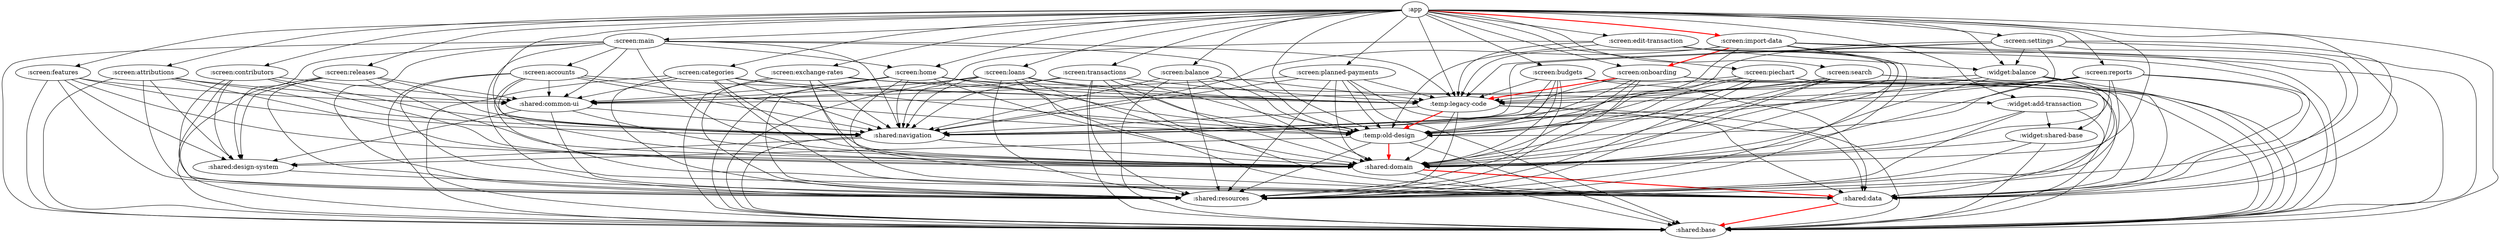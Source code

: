 digraph G {
":app" -> ":shared:base"
":app" -> ":shared:data"
":app" -> ":shared:domain"
":app" -> ":shared:navigation"
":app" -> ":screen:attributions"
":app" -> ":screen:balance"
":app" -> ":screen:budgets"
":app" -> ":screen:categories"
":app" -> ":screen:contributors"
":app" -> ":screen:exchange-rates"
":app" -> ":screen:features"
":app" -> ":screen:home"
":app" -> ":screen:import-data" [color=red style=bold]
":app" -> ":screen:loans"
":app" -> ":screen:main"
":app" -> ":screen:onboarding"
":app" -> ":screen:piechart"
":app" -> ":screen:planned-payments"
":app" -> ":screen:releases"
":app" -> ":screen:reports"
":app" -> ":screen:search"
":app" -> ":screen:settings"
":app" -> ":screen:edit-transaction"
":app" -> ":screen:transactions"
":app" -> ":temp:legacy-code"
":app" -> ":temp:old-design"
":app" -> ":widget:add-transaction"
":app" -> ":widget:balance"
":shared:data" -> ":shared:base" [color=red style=bold]
":shared:domain" -> ":shared:base"
":shared:domain" -> ":shared:data" [color=red style=bold]
":shared:navigation" -> ":shared:base"
":shared:navigation" -> ":shared:domain"
":shared:navigation" -> ":shared:design-system"
":screen:attributions" -> ":shared:base"
":screen:attributions" -> ":shared:domain"
":screen:attributions" -> ":shared:resources"
":screen:attributions" -> ":shared:navigation"
":screen:attributions" -> ":shared:common-ui"
":screen:attributions" -> ":shared:design-system"
":screen:balance" -> ":shared:base"
":screen:balance" -> ":shared:domain"
":screen:balance" -> ":shared:resources"
":screen:balance" -> ":temp:old-design"
":screen:balance" -> ":shared:navigation"
":screen:balance" -> ":temp:legacy-code"
":screen:budgets" -> ":shared:base"
":screen:budgets" -> ":shared:domain"
":screen:budgets" -> ":shared:resources"
":screen:budgets" -> ":temp:old-design"
":screen:budgets" -> ":shared:navigation"
":screen:budgets" -> ":temp:legacy-code"
":screen:budgets" -> ":shared:data"
":screen:categories" -> ":shared:base"
":screen:categories" -> ":shared:domain"
":screen:categories" -> ":shared:resources"
":screen:categories" -> ":temp:old-design"
":screen:categories" -> ":shared:navigation"
":screen:categories" -> ":temp:legacy-code"
":screen:categories" -> ":shared:data"
":screen:categories" -> ":shared:common-ui"
":screen:contributors" -> ":shared:base"
":screen:contributors" -> ":shared:domain"
":screen:contributors" -> ":shared:resources"
":screen:contributors" -> ":shared:design-system"
":screen:contributors" -> ":shared:navigation"
":screen:contributors" -> ":shared:common-ui"
":screen:exchange-rates" -> ":shared:base"
":screen:exchange-rates" -> ":shared:domain"
":screen:exchange-rates" -> ":shared:resources"
":screen:exchange-rates" -> ":temp:old-design"
":screen:exchange-rates" -> ":shared:navigation"
":screen:exchange-rates" -> ":temp:legacy-code"
":screen:exchange-rates" -> ":shared:data"
":screen:features" -> ":shared:base"
":screen:features" -> ":shared:domain"
":screen:features" -> ":shared:resources"
":screen:features" -> ":shared:navigation"
":screen:features" -> ":shared:common-ui"
":screen:features" -> ":shared:design-system"
":screen:home" -> ":shared:base"
":screen:home" -> ":shared:domain"
":screen:home" -> ":shared:resources"
":screen:home" -> ":temp:old-design"
":screen:home" -> ":shared:navigation"
":screen:home" -> ":temp:legacy-code"
":screen:home" -> ":shared:data"
":screen:home" -> ":shared:common-ui"
":screen:home" -> ":widget:add-transaction"
":screen:import-data" -> ":shared:base"
":screen:import-data" -> ":shared:domain"
":screen:import-data" -> ":shared:resources"
":screen:import-data" -> ":temp:old-design"
":screen:import-data" -> ":shared:navigation"
":screen:import-data" -> ":temp:legacy-code"
":screen:import-data" -> ":shared:data"
":screen:import-data" -> ":screen:onboarding" [color=red style=bold]
":screen:loans" -> ":shared:base"
":screen:loans" -> ":shared:domain"
":screen:loans" -> ":shared:resources"
":screen:loans" -> ":temp:old-design"
":screen:loans" -> ":shared:navigation"
":screen:loans" -> ":temp:legacy-code"
":screen:loans" -> ":shared:data"
":screen:loans" -> ":shared:common-ui"
":screen:main" -> ":shared:base"
":screen:main" -> ":shared:domain"
":screen:main" -> ":shared:resources"
":screen:main" -> ":shared:design-system"
":screen:main" -> ":shared:navigation"
":screen:main" -> ":shared:common-ui"
":screen:main" -> ":shared:data"
":screen:main" -> ":screen:home"
":screen:main" -> ":screen:accounts"
":screen:main" -> ":temp:old-design"
":screen:main" -> ":temp:legacy-code"
":screen:onboarding" -> ":shared:base"
":screen:onboarding" -> ":shared:domain"
":screen:onboarding" -> ":shared:resources"
":screen:onboarding" -> ":temp:old-design"
":screen:onboarding" -> ":shared:navigation"
":screen:onboarding" -> ":temp:legacy-code" [color=red style=bold]
":screen:onboarding" -> ":shared:data"
":screen:piechart" -> ":shared:base"
":screen:piechart" -> ":shared:domain"
":screen:piechart" -> ":shared:resources"
":screen:piechart" -> ":temp:old-design"
":screen:piechart" -> ":shared:navigation"
":screen:piechart" -> ":temp:legacy-code"
":screen:piechart" -> ":shared:data"
":screen:planned-payments" -> ":shared:base"
":screen:planned-payments" -> ":shared:domain"
":screen:planned-payments" -> ":shared:resources"
":screen:planned-payments" -> ":temp:old-design"
":screen:planned-payments" -> ":shared:navigation"
":screen:planned-payments" -> ":temp:legacy-code"
":screen:planned-payments" -> ":shared:data"
":screen:planned-payments" -> ":shared:common-ui"
":screen:releases" -> ":shared:base"
":screen:releases" -> ":shared:domain"
":screen:releases" -> ":shared:resources"
":screen:releases" -> ":shared:design-system"
":screen:releases" -> ":shared:navigation"
":screen:releases" -> ":shared:common-ui"
":screen:reports" -> ":shared:base"
":screen:reports" -> ":shared:domain"
":screen:reports" -> ":shared:resources"
":screen:reports" -> ":temp:old-design"
":screen:reports" -> ":shared:navigation"
":screen:reports" -> ":temp:legacy-code"
":screen:reports" -> ":shared:data"
":screen:reports" -> ":shared:common-ui"
":screen:search" -> ":shared:base"
":screen:search" -> ":shared:domain"
":screen:search" -> ":shared:resources"
":screen:search" -> ":temp:old-design"
":screen:search" -> ":shared:navigation"
":screen:search" -> ":temp:legacy-code"
":screen:search" -> ":shared:data"
":screen:settings" -> ":shared:base"
":screen:settings" -> ":shared:domain"
":screen:settings" -> ":shared:resources"
":screen:settings" -> ":temp:old-design"
":screen:settings" -> ":shared:navigation"
":screen:settings" -> ":temp:legacy-code"
":screen:settings" -> ":widget:balance"
":screen:settings" -> ":shared:data"
":screen:edit-transaction" -> ":shared:base"
":screen:edit-transaction" -> ":shared:domain"
":screen:edit-transaction" -> ":shared:resources"
":screen:edit-transaction" -> ":temp:old-design"
":screen:edit-transaction" -> ":shared:navigation"
":screen:edit-transaction" -> ":temp:legacy-code"
":screen:edit-transaction" -> ":widget:balance"
":screen:edit-transaction" -> ":shared:data"
":screen:transactions" -> ":shared:base"
":screen:transactions" -> ":shared:domain"
":screen:transactions" -> ":shared:resources"
":screen:transactions" -> ":temp:old-design"
":screen:transactions" -> ":shared:navigation"
":screen:transactions" -> ":temp:legacy-code"
":screen:transactions" -> ":shared:data"
":screen:transactions" -> ":shared:common-ui"
":temp:legacy-code" -> ":shared:base"
":temp:legacy-code" -> ":shared:domain"
":temp:legacy-code" -> ":shared:resources"
":temp:legacy-code" -> ":temp:old-design" [color=red style=bold]
":temp:legacy-code" -> ":shared:navigation"
":temp:legacy-code" -> ":shared:data"
":temp:old-design" -> ":shared:base"
":temp:old-design" -> ":shared:resources"
":temp:old-design" -> ":shared:design-system"
":temp:old-design" -> ":shared:domain" [color=red style=bold]
":widget:add-transaction" -> ":shared:base"
":widget:add-transaction" -> ":shared:domain"
":widget:add-transaction" -> ":shared:resources"
":widget:add-transaction" -> ":widget:shared-base"
":widget:balance" -> ":shared:base"
":widget:balance" -> ":shared:domain"
":widget:balance" -> ":shared:resources"
":widget:balance" -> ":temp:old-design"
":widget:balance" -> ":widget:shared-base"
":widget:balance" -> ":temp:legacy-code"
":shared:design-system" -> ":shared:resources"
":shared:common-ui" -> ":shared:resources"
":shared:common-ui" -> ":shared:design-system"
":shared:common-ui" -> ":shared:domain"
":shared:common-ui" -> ":shared:navigation"
":widget:shared-base" -> ":shared:base"
":widget:shared-base" -> ":shared:domain"
":widget:shared-base" -> ":shared:resources"
":screen:accounts" -> ":shared:base"
":screen:accounts" -> ":shared:domain"
":screen:accounts" -> ":shared:resources"
":screen:accounts" -> ":shared:navigation"
":screen:accounts" -> ":temp:old-design"
":screen:accounts" -> ":temp:legacy-code"
":screen:accounts" -> ":shared:data"
":screen:accounts" -> ":shared:common-ui"
}